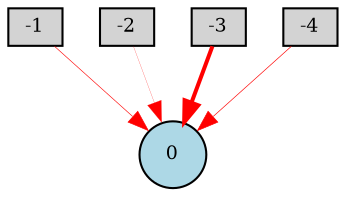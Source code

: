 digraph {
	node [fontsize=9 height=0.2 shape=circle width=0.2]
	-1 [fillcolor=lightgray shape=box style=filled]
	-2 [fillcolor=lightgray shape=box style=filled]
	-3 [fillcolor=lightgray shape=box style=filled]
	-4 [fillcolor=lightgray shape=box style=filled]
	0 [fillcolor=lightblue style=filled]
	-4 -> 0 [color=red penwidth=0.31396824723184324 style=solid]
	-1 -> 0 [color=red penwidth=0.2923192601658051 style=solid]
	-3 -> 0 [color=red penwidth=1.935984509365817 style=solid]
	-2 -> 0 [color=red penwidth=0.10156156634948536 style=solid]
}
